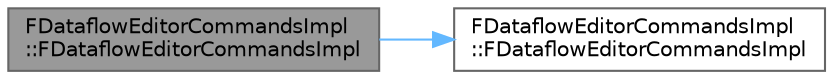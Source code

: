 digraph "FDataflowEditorCommandsImpl::FDataflowEditorCommandsImpl"
{
 // INTERACTIVE_SVG=YES
 // LATEX_PDF_SIZE
  bgcolor="transparent";
  edge [fontname=Helvetica,fontsize=10,labelfontname=Helvetica,labelfontsize=10];
  node [fontname=Helvetica,fontsize=10,shape=box,height=0.2,width=0.4];
  rankdir="LR";
  Node1 [id="Node000001",label="FDataflowEditorCommandsImpl\l::FDataflowEditorCommandsImpl",height=0.2,width=0.4,color="gray40", fillcolor="grey60", style="filled", fontcolor="black",tooltip=" "];
  Node1 -> Node2 [id="edge1_Node000001_Node000002",color="steelblue1",style="solid",tooltip=" "];
  Node2 [id="Node000002",label="FDataflowEditorCommandsImpl\l::FDataflowEditorCommandsImpl",height=0.2,width=0.4,color="grey40", fillcolor="white", style="filled",URL="$dd/d7c/classFDataflowEditorCommandsImpl.html#ade224776140b84df9b1f49cae3baa67c",tooltip=" "];
}
